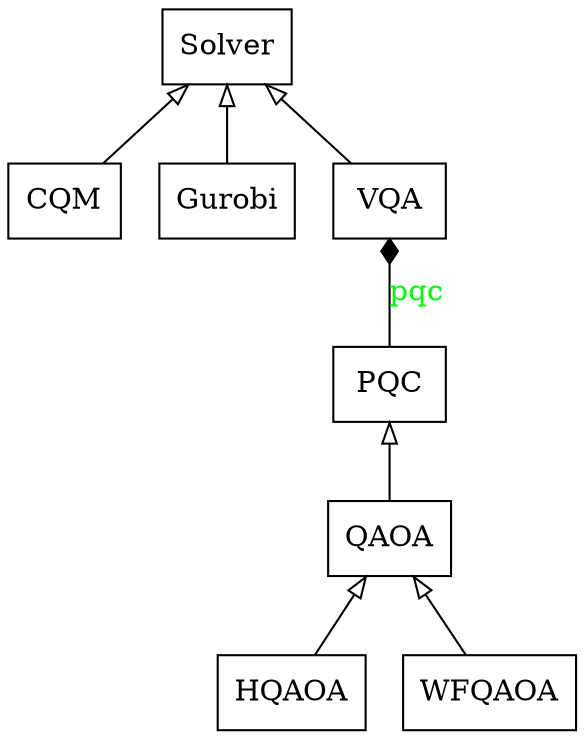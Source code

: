 digraph "classes_solvers" {
rankdir=BT
charset="utf-8"
"QHyper.solvers.cqm.cqm.CQM" [color="black", fontcolor="black", label="CQM", shape="record", style="solid"];
"QHyper.solvers.gurobi.gurobi.Gurobi" [color="black", fontcolor="black", label="Gurobi", shape="record", style="solid"];
"QHyper.solvers.vqa.pqc.h_qaoa.HQAOA" [color="black", fontcolor="black", label="HQAOA", shape="record", style="solid"];
"QHyper.solvers.vqa.pqc.base.PQC" [color="black", fontcolor="black", label="PQC", shape="record", style="solid"];
"QHyper.solvers.vqa.pqc.qaoa.QAOA" [color="black", fontcolor="black", label="QAOA", shape="record", style="solid"];
"QHyper.solvers.base.Solver" [color="black", fontcolor="black", label="Solver", shape="record", style="solid"];
"QHyper.solvers.vqa.base.VQA" [color="black", fontcolor="black", label="VQA", shape="record", style="solid"];
"QHyper.solvers.vqa.pqc.wf_qaoa.WFQAOA" [color="black", fontcolor="black", label="WFQAOA", shape="record", style="solid"];
"QHyper.solvers.cqm.cqm.CQM" -> "QHyper.solvers.base.Solver" [arrowhead="empty", arrowtail="none"];
"QHyper.solvers.gurobi.gurobi.Gurobi" -> "QHyper.solvers.base.Solver" [arrowhead="empty", arrowtail="none"];
"QHyper.solvers.vqa.base.VQA" -> "QHyper.solvers.base.Solver" [arrowhead="empty", arrowtail="none"];
"QHyper.solvers.vqa.pqc.h_qaoa.HQAOA" -> "QHyper.solvers.vqa.pqc.qaoa.QAOA" [arrowhead="empty", arrowtail="none"];
"QHyper.solvers.vqa.pqc.qaoa.QAOA" -> "QHyper.solvers.vqa.pqc.base.PQC" [arrowhead="empty", arrowtail="none"];
"QHyper.solvers.vqa.pqc.wf_qaoa.WFQAOA" -> "QHyper.solvers.vqa.pqc.qaoa.QAOA" [arrowhead="empty", arrowtail="none"];
"QHyper.solvers.vqa.pqc.base.PQC" -> "QHyper.solvers.vqa.base.VQA" [arrowhead="diamond", arrowtail="none", fontcolor="green", label="pqc", style="solid"];
}
